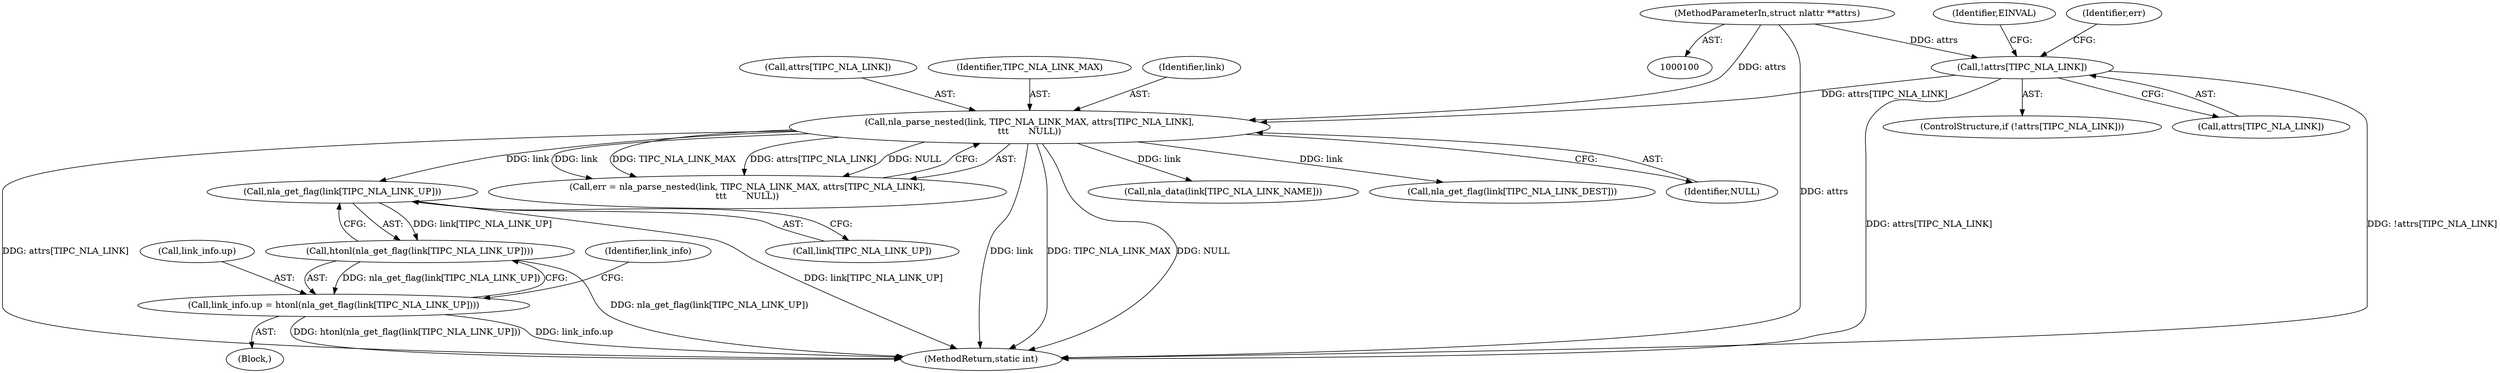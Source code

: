 digraph "0_linux_5d2be1422e02ccd697ccfcd45c85b4a26e6178e2@array" {
"1000141" [label="(Call,nla_get_flag(link[TIPC_NLA_LINK_UP]))"];
"1000117" [label="(Call,nla_parse_nested(link, TIPC_NLA_LINK_MAX, attrs[TIPC_NLA_LINK],\n\t\t\t       NULL))"];
"1000108" [label="(Call,!attrs[TIPC_NLA_LINK])"];
"1000102" [label="(MethodParameterIn,struct nlattr **attrs)"];
"1000140" [label="(Call,htonl(nla_get_flag(link[TIPC_NLA_LINK_UP])))"];
"1000136" [label="(Call,link_info.up = htonl(nla_get_flag(link[TIPC_NLA_LINK_UP])))"];
"1000137" [label="(Call,link_info.up)"];
"1000117" [label="(Call,nla_parse_nested(link, TIPC_NLA_LINK_MAX, attrs[TIPC_NLA_LINK],\n\t\t\t       NULL))"];
"1000141" [label="(Call,nla_get_flag(link[TIPC_NLA_LINK_UP]))"];
"1000109" [label="(Call,attrs[TIPC_NLA_LINK])"];
"1000140" [label="(Call,htonl(nla_get_flag(link[TIPC_NLA_LINK_UP])))"];
"1000120" [label="(Call,attrs[TIPC_NLA_LINK])"];
"1000142" [label="(Call,link[TIPC_NLA_LINK_UP])"];
"1000119" [label="(Identifier,TIPC_NLA_LINK_MAX)"];
"1000118" [label="(Identifier,link)"];
"1000136" [label="(Call,link_info.up = htonl(nla_get_flag(link[TIPC_NLA_LINK_UP])))"];
"1000108" [label="(Call,!attrs[TIPC_NLA_LINK])"];
"1000147" [label="(Identifier,link_info)"];
"1000107" [label="(ControlStructure,if (!attrs[TIPC_NLA_LINK]))"];
"1000103" [label="(Block,)"];
"1000163" [label="(MethodReturn,static int)"];
"1000102" [label="(MethodParameterIn,struct nlattr **attrs)"];
"1000149" [label="(Call,nla_data(link[TIPC_NLA_LINK_NAME]))"];
"1000116" [label="(Identifier,err)"];
"1000115" [label="(Call,err = nla_parse_nested(link, TIPC_NLA_LINK_MAX, attrs[TIPC_NLA_LINK],\n\t\t\t       NULL))"];
"1000132" [label="(Call,nla_get_flag(link[TIPC_NLA_LINK_DEST]))"];
"1000114" [label="(Identifier,EINVAL)"];
"1000123" [label="(Identifier,NULL)"];
"1000141" -> "1000140"  [label="AST: "];
"1000141" -> "1000142"  [label="CFG: "];
"1000142" -> "1000141"  [label="AST: "];
"1000140" -> "1000141"  [label="CFG: "];
"1000141" -> "1000163"  [label="DDG: link[TIPC_NLA_LINK_UP]"];
"1000141" -> "1000140"  [label="DDG: link[TIPC_NLA_LINK_UP]"];
"1000117" -> "1000141"  [label="DDG: link"];
"1000117" -> "1000115"  [label="AST: "];
"1000117" -> "1000123"  [label="CFG: "];
"1000118" -> "1000117"  [label="AST: "];
"1000119" -> "1000117"  [label="AST: "];
"1000120" -> "1000117"  [label="AST: "];
"1000123" -> "1000117"  [label="AST: "];
"1000115" -> "1000117"  [label="CFG: "];
"1000117" -> "1000163"  [label="DDG: link"];
"1000117" -> "1000163"  [label="DDG: TIPC_NLA_LINK_MAX"];
"1000117" -> "1000163"  [label="DDG: NULL"];
"1000117" -> "1000163"  [label="DDG: attrs[TIPC_NLA_LINK]"];
"1000117" -> "1000115"  [label="DDG: link"];
"1000117" -> "1000115"  [label="DDG: TIPC_NLA_LINK_MAX"];
"1000117" -> "1000115"  [label="DDG: attrs[TIPC_NLA_LINK]"];
"1000117" -> "1000115"  [label="DDG: NULL"];
"1000108" -> "1000117"  [label="DDG: attrs[TIPC_NLA_LINK]"];
"1000102" -> "1000117"  [label="DDG: attrs"];
"1000117" -> "1000132"  [label="DDG: link"];
"1000117" -> "1000149"  [label="DDG: link"];
"1000108" -> "1000107"  [label="AST: "];
"1000108" -> "1000109"  [label="CFG: "];
"1000109" -> "1000108"  [label="AST: "];
"1000114" -> "1000108"  [label="CFG: "];
"1000116" -> "1000108"  [label="CFG: "];
"1000108" -> "1000163"  [label="DDG: !attrs[TIPC_NLA_LINK]"];
"1000108" -> "1000163"  [label="DDG: attrs[TIPC_NLA_LINK]"];
"1000102" -> "1000108"  [label="DDG: attrs"];
"1000102" -> "1000100"  [label="AST: "];
"1000102" -> "1000163"  [label="DDG: attrs"];
"1000140" -> "1000136"  [label="AST: "];
"1000136" -> "1000140"  [label="CFG: "];
"1000140" -> "1000163"  [label="DDG: nla_get_flag(link[TIPC_NLA_LINK_UP])"];
"1000140" -> "1000136"  [label="DDG: nla_get_flag(link[TIPC_NLA_LINK_UP])"];
"1000136" -> "1000103"  [label="AST: "];
"1000137" -> "1000136"  [label="AST: "];
"1000147" -> "1000136"  [label="CFG: "];
"1000136" -> "1000163"  [label="DDG: htonl(nla_get_flag(link[TIPC_NLA_LINK_UP]))"];
"1000136" -> "1000163"  [label="DDG: link_info.up"];
}
